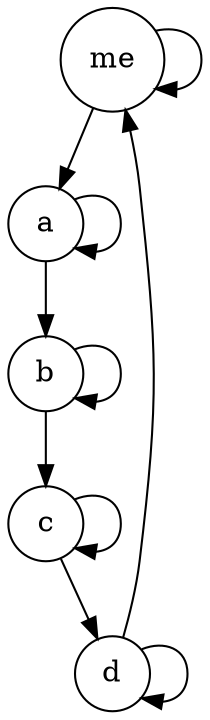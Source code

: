 digraph first{
    node[shape = circle]
    me -> me;
    me -> a;
    a -> a;
    a -> b;
    b -> b;
    b -> c;
    c -> c;
    c -> d;
    d -> d;
    d -> me;
}
